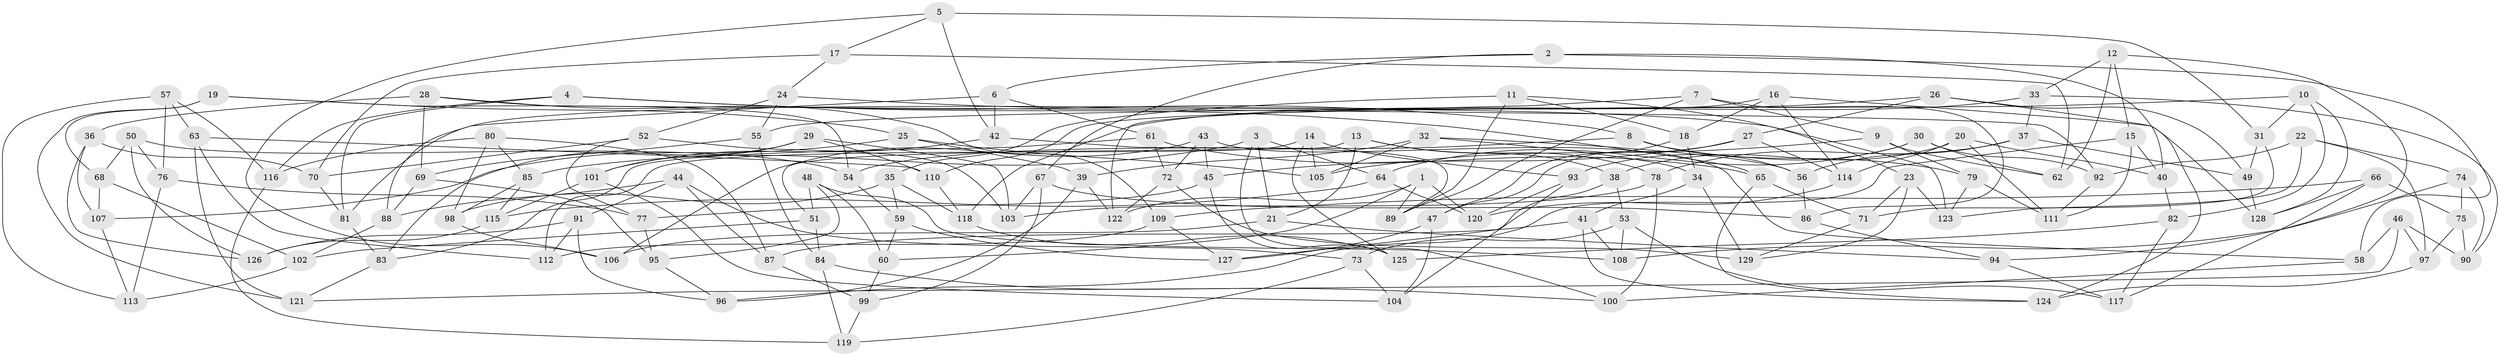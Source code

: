 // Generated by graph-tools (version 1.1) at 2025/26/03/09/25 03:26:50]
// undirected, 129 vertices, 258 edges
graph export_dot {
graph [start="1"]
  node [color=gray90,style=filled];
  1;
  2;
  3;
  4;
  5;
  6;
  7;
  8;
  9;
  10;
  11;
  12;
  13;
  14;
  15;
  16;
  17;
  18;
  19;
  20;
  21;
  22;
  23;
  24;
  25;
  26;
  27;
  28;
  29;
  30;
  31;
  32;
  33;
  34;
  35;
  36;
  37;
  38;
  39;
  40;
  41;
  42;
  43;
  44;
  45;
  46;
  47;
  48;
  49;
  50;
  51;
  52;
  53;
  54;
  55;
  56;
  57;
  58;
  59;
  60;
  61;
  62;
  63;
  64;
  65;
  66;
  67;
  68;
  69;
  70;
  71;
  72;
  73;
  74;
  75;
  76;
  77;
  78;
  79;
  80;
  81;
  82;
  83;
  84;
  85;
  86;
  87;
  88;
  89;
  90;
  91;
  92;
  93;
  94;
  95;
  96;
  97;
  98;
  99;
  100;
  101;
  102;
  103;
  104;
  105;
  106;
  107;
  108;
  109;
  110;
  111;
  112;
  113;
  114;
  115;
  116;
  117;
  118;
  119;
  120;
  121;
  122;
  123;
  124;
  125;
  126;
  127;
  128;
  129;
  1 -- 89;
  1 -- 120;
  1 -- 122;
  1 -- 60;
  2 -- 58;
  2 -- 40;
  2 -- 67;
  2 -- 6;
  3 -- 64;
  3 -- 85;
  3 -- 100;
  3 -- 21;
  4 -- 8;
  4 -- 116;
  4 -- 81;
  4 -- 65;
  5 -- 106;
  5 -- 17;
  5 -- 42;
  5 -- 31;
  6 -- 88;
  6 -- 42;
  6 -- 61;
  7 -- 9;
  7 -- 122;
  7 -- 86;
  7 -- 89;
  8 -- 54;
  8 -- 79;
  8 -- 56;
  9 -- 62;
  9 -- 105;
  9 -- 79;
  10 -- 128;
  10 -- 55;
  10 -- 82;
  10 -- 31;
  11 -- 35;
  11 -- 18;
  11 -- 23;
  11 -- 89;
  12 -- 15;
  12 -- 62;
  12 -- 94;
  12 -- 33;
  13 -- 38;
  13 -- 51;
  13 -- 78;
  13 -- 21;
  14 -- 125;
  14 -- 112;
  14 -- 105;
  14 -- 93;
  15 -- 40;
  15 -- 111;
  15 -- 96;
  16 -- 81;
  16 -- 114;
  16 -- 128;
  16 -- 18;
  17 -- 62;
  17 -- 70;
  17 -- 24;
  18 -- 47;
  18 -- 34;
  19 -- 25;
  19 -- 68;
  19 -- 121;
  19 -- 54;
  20 -- 114;
  20 -- 38;
  20 -- 111;
  20 -- 40;
  21 -- 94;
  21 -- 106;
  22 -- 97;
  22 -- 92;
  22 -- 74;
  22 -- 123;
  23 -- 71;
  23 -- 129;
  23 -- 123;
  24 -- 52;
  24 -- 55;
  24 -- 123;
  25 -- 107;
  25 -- 39;
  25 -- 105;
  26 -- 110;
  26 -- 27;
  26 -- 49;
  26 -- 124;
  27 -- 114;
  27 -- 45;
  27 -- 47;
  28 -- 69;
  28 -- 109;
  28 -- 92;
  28 -- 36;
  29 -- 103;
  29 -- 101;
  29 -- 110;
  29 -- 83;
  30 -- 93;
  30 -- 92;
  30 -- 64;
  30 -- 62;
  31 -- 71;
  31 -- 49;
  32 -- 34;
  32 -- 105;
  32 -- 56;
  32 -- 39;
  33 -- 90;
  33 -- 37;
  33 -- 118;
  34 -- 41;
  34 -- 129;
  35 -- 118;
  35 -- 98;
  35 -- 59;
  36 -- 70;
  36 -- 126;
  36 -- 107;
  37 -- 78;
  37 -- 49;
  37 -- 56;
  38 -- 53;
  38 -- 127;
  39 -- 122;
  39 -- 96;
  40 -- 82;
  41 -- 108;
  41 -- 124;
  41 -- 87;
  42 -- 101;
  42 -- 89;
  43 -- 45;
  43 -- 106;
  43 -- 72;
  43 -- 58;
  44 -- 73;
  44 -- 88;
  44 -- 87;
  44 -- 91;
  45 -- 125;
  45 -- 77;
  46 -- 121;
  46 -- 90;
  46 -- 97;
  46 -- 58;
  47 -- 104;
  47 -- 127;
  48 -- 108;
  48 -- 60;
  48 -- 95;
  48 -- 51;
  49 -- 128;
  50 -- 54;
  50 -- 68;
  50 -- 126;
  50 -- 76;
  51 -- 84;
  51 -- 102;
  52 -- 70;
  52 -- 103;
  52 -- 77;
  53 -- 108;
  53 -- 117;
  53 -- 73;
  54 -- 59;
  55 -- 69;
  55 -- 84;
  56 -- 86;
  57 -- 63;
  57 -- 113;
  57 -- 116;
  57 -- 76;
  58 -- 100;
  59 -- 127;
  59 -- 60;
  60 -- 99;
  61 -- 72;
  61 -- 65;
  61 -- 83;
  63 -- 121;
  63 -- 110;
  63 -- 112;
  64 -- 115;
  64 -- 120;
  65 -- 71;
  65 -- 124;
  66 -- 109;
  66 -- 75;
  66 -- 128;
  66 -- 117;
  67 -- 99;
  67 -- 86;
  67 -- 103;
  68 -- 102;
  68 -- 107;
  69 -- 95;
  69 -- 88;
  70 -- 81;
  71 -- 129;
  72 -- 129;
  72 -- 122;
  73 -- 119;
  73 -- 104;
  74 -- 75;
  74 -- 90;
  74 -- 108;
  75 -- 97;
  75 -- 90;
  76 -- 77;
  76 -- 113;
  77 -- 95;
  78 -- 103;
  78 -- 100;
  79 -- 123;
  79 -- 111;
  80 -- 98;
  80 -- 87;
  80 -- 116;
  80 -- 85;
  81 -- 83;
  82 -- 125;
  82 -- 117;
  83 -- 121;
  84 -- 119;
  84 -- 100;
  85 -- 115;
  85 -- 98;
  86 -- 94;
  87 -- 99;
  88 -- 102;
  91 -- 126;
  91 -- 112;
  91 -- 96;
  92 -- 111;
  93 -- 120;
  93 -- 104;
  94 -- 117;
  95 -- 96;
  97 -- 124;
  98 -- 106;
  99 -- 119;
  101 -- 104;
  101 -- 115;
  102 -- 113;
  107 -- 113;
  109 -- 112;
  109 -- 127;
  110 -- 118;
  114 -- 120;
  115 -- 126;
  116 -- 119;
  118 -- 125;
}
